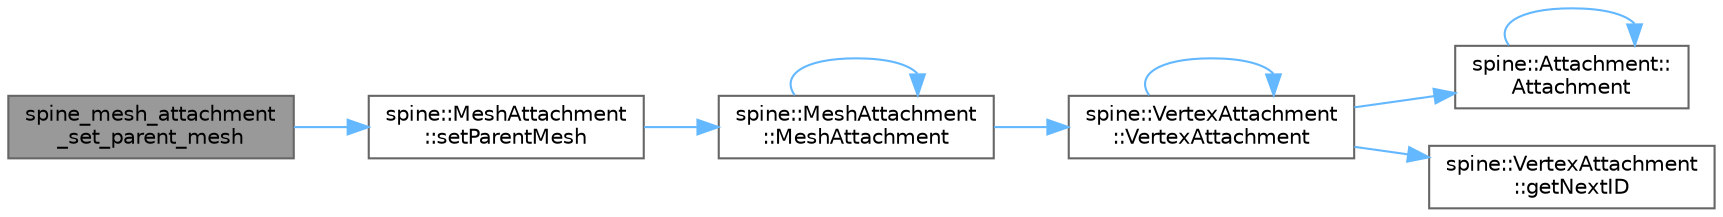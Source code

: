 digraph "spine_mesh_attachment_set_parent_mesh"
{
 // LATEX_PDF_SIZE
  bgcolor="transparent";
  edge [fontname=Helvetica,fontsize=10,labelfontname=Helvetica,labelfontsize=10];
  node [fontname=Helvetica,fontsize=10,shape=box,height=0.2,width=0.4];
  rankdir="LR";
  Node1 [id="Node000001",label="spine_mesh_attachment\l_set_parent_mesh",height=0.2,width=0.4,color="gray40", fillcolor="grey60", style="filled", fontcolor="black",tooltip=" "];
  Node1 -> Node2 [id="edge1_Node000001_Node000002",color="steelblue1",style="solid",tooltip=" "];
  Node2 [id="Node000002",label="spine::MeshAttachment\l::setParentMesh",height=0.2,width=0.4,color="grey40", fillcolor="white", style="filled",URL="$classspine_1_1_mesh_attachment.html#ad2d6ee80f36bd1535beabef075117d03",tooltip=" "];
  Node2 -> Node3 [id="edge2_Node000002_Node000003",color="steelblue1",style="solid",tooltip=" "];
  Node3 [id="Node000003",label="spine::MeshAttachment\l::MeshAttachment",height=0.2,width=0.4,color="grey40", fillcolor="white", style="filled",URL="$classspine_1_1_mesh_attachment.html#acc488962d23daf9341aa2cc0d3c1ceff",tooltip=" "];
  Node3 -> Node3 [id="edge3_Node000003_Node000003",color="steelblue1",style="solid",tooltip=" "];
  Node3 -> Node4 [id="edge4_Node000003_Node000004",color="steelblue1",style="solid",tooltip=" "];
  Node4 [id="Node000004",label="spine::VertexAttachment\l::VertexAttachment",height=0.2,width=0.4,color="grey40", fillcolor="white", style="filled",URL="$classspine_1_1_vertex_attachment.html#ad7191c1135355f9342287c0f0bb7e5fe",tooltip=" "];
  Node4 -> Node5 [id="edge5_Node000004_Node000005",color="steelblue1",style="solid",tooltip=" "];
  Node5 [id="Node000005",label="spine::Attachment::\lAttachment",height=0.2,width=0.4,color="grey40", fillcolor="white", style="filled",URL="$classspine_1_1_attachment.html#a283cadcbe85f5127af4213e91184f88e",tooltip=" "];
  Node5 -> Node5 [id="edge6_Node000005_Node000005",color="steelblue1",style="solid",tooltip=" "];
  Node4 -> Node6 [id="edge7_Node000004_Node000006",color="steelblue1",style="solid",tooltip=" "];
  Node6 [id="Node000006",label="spine::VertexAttachment\l::getNextID",height=0.2,width=0.4,color="grey40", fillcolor="white", style="filled",URL="$classspine_1_1_vertex_attachment.html#a98d0d2635d9ed3e726b5b1264515789c",tooltip=" "];
  Node4 -> Node4 [id="edge8_Node000004_Node000004",color="steelblue1",style="solid",tooltip=" "];
}
